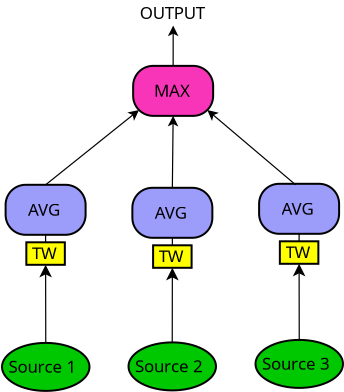 <?xml version="1.0" encoding="UTF-8"?>
<dia:diagram xmlns:dia="http://www.lysator.liu.se/~alla/dia/">
  <dia:layer name="Background" visible="true" active="true">
    <dia:group>
      <dia:object type="Standard - Box" version="0" id="O0">
        <dia:attribute name="obj_pos">
          <dia:point val="6.955,8.795"/>
        </dia:attribute>
        <dia:attribute name="obj_bb">
          <dia:rectangle val="6.905,8.745;11.005,11.345"/>
        </dia:attribute>
        <dia:attribute name="elem_corner">
          <dia:point val="6.955,8.795"/>
        </dia:attribute>
        <dia:attribute name="elem_width">
          <dia:real val="4.0"/>
        </dia:attribute>
        <dia:attribute name="elem_height">
          <dia:real val="2.5"/>
        </dia:attribute>
        <dia:attribute name="border_width">
          <dia:real val="0.1"/>
        </dia:attribute>
        <dia:attribute name="inner_color">
          <dia:color val="#9c9cfb"/>
        </dia:attribute>
        <dia:attribute name="show_background">
          <dia:boolean val="true"/>
        </dia:attribute>
        <dia:attribute name="corner_radius">
          <dia:real val="1"/>
        </dia:attribute>
      </dia:object>
      <dia:object type="Standard - Text" version="1" id="O1">
        <dia:attribute name="obj_pos">
          <dia:point val="8.075,10.339"/>
        </dia:attribute>
        <dia:attribute name="obj_bb">
          <dia:rectangle val="8.075,9.551;9.835,10.539"/>
        </dia:attribute>
        <dia:attribute name="text">
          <dia:composite type="text">
            <dia:attribute name="string">
              <dia:string>#AVG#</dia:string>
            </dia:attribute>
            <dia:attribute name="font">
              <dia:font family="sans" style="0" name="Helvetica"/>
            </dia:attribute>
            <dia:attribute name="height">
              <dia:real val="1.058"/>
            </dia:attribute>
            <dia:attribute name="pos">
              <dia:point val="8.075,10.339"/>
            </dia:attribute>
            <dia:attribute name="color">
              <dia:color val="#000000"/>
            </dia:attribute>
            <dia:attribute name="alignment">
              <dia:enum val="0"/>
            </dia:attribute>
          </dia:composite>
        </dia:attribute>
        <dia:attribute name="valign">
          <dia:enum val="3"/>
        </dia:attribute>
      </dia:object>
    </dia:group>
    <dia:group>
      <dia:object type="Standard - Box" version="0" id="O2">
        <dia:attribute name="obj_pos">
          <dia:point val="7.992,11.67"/>
        </dia:attribute>
        <dia:attribute name="obj_bb">
          <dia:rectangle val="7.942,11.62;9.967,12.845"/>
        </dia:attribute>
        <dia:attribute name="elem_corner">
          <dia:point val="7.992,11.67"/>
        </dia:attribute>
        <dia:attribute name="elem_width">
          <dia:real val="1.925"/>
        </dia:attribute>
        <dia:attribute name="elem_height">
          <dia:real val="1.125"/>
        </dia:attribute>
        <dia:attribute name="border_width">
          <dia:real val="0.1"/>
        </dia:attribute>
        <dia:attribute name="inner_color">
          <dia:color val="#ffff00"/>
        </dia:attribute>
        <dia:attribute name="show_background">
          <dia:boolean val="true"/>
        </dia:attribute>
      </dia:object>
      <dia:object type="Standard - Text" version="1" id="O3">
        <dia:attribute name="obj_pos">
          <dia:point val="8.955,12.232"/>
        </dia:attribute>
        <dia:attribute name="obj_bb">
          <dia:rectangle val="8.955,11.637;8.955,12.385"/>
        </dia:attribute>
        <dia:attribute name="text">
          <dia:composite type="text">
            <dia:attribute name="string">
              <dia:string>##</dia:string>
            </dia:attribute>
            <dia:attribute name="font">
              <dia:font family="sans" style="0" name="Helvetica"/>
            </dia:attribute>
            <dia:attribute name="height">
              <dia:real val="0.8"/>
            </dia:attribute>
            <dia:attribute name="pos">
              <dia:point val="8.955,12.232"/>
            </dia:attribute>
            <dia:attribute name="color">
              <dia:color val="#000000"/>
            </dia:attribute>
            <dia:attribute name="alignment">
              <dia:enum val="0"/>
            </dia:attribute>
          </dia:composite>
        </dia:attribute>
        <dia:attribute name="valign">
          <dia:enum val="3"/>
        </dia:attribute>
        <dia:connections>
          <dia:connection handle="0" to="O2" connection="8"/>
        </dia:connections>
      </dia:object>
      <dia:object type="Standard - Text" version="1" id="O4">
        <dia:attribute name="obj_pos">
          <dia:point val="8.955,12.454"/>
        </dia:attribute>
        <dia:attribute name="obj_bb">
          <dia:rectangle val="8.955,11.859;8.955,12.606"/>
        </dia:attribute>
        <dia:attribute name="text">
          <dia:composite type="text">
            <dia:attribute name="string">
              <dia:string>##</dia:string>
            </dia:attribute>
            <dia:attribute name="font">
              <dia:font family="sans" style="0" name="Helvetica"/>
            </dia:attribute>
            <dia:attribute name="height">
              <dia:real val="0.8"/>
            </dia:attribute>
            <dia:attribute name="pos">
              <dia:point val="8.955,12.454"/>
            </dia:attribute>
            <dia:attribute name="color">
              <dia:color val="#000000"/>
            </dia:attribute>
            <dia:attribute name="alignment">
              <dia:enum val="0"/>
            </dia:attribute>
          </dia:composite>
        </dia:attribute>
        <dia:attribute name="valign">
          <dia:enum val="3"/>
        </dia:attribute>
      </dia:object>
      <dia:object type="Standard - Text" version="1" id="O5">
        <dia:attribute name="obj_pos">
          <dia:point val="8.955,12.232"/>
        </dia:attribute>
        <dia:attribute name="obj_bb">
          <dia:rectangle val="8.955,11.637;8.955,12.385"/>
        </dia:attribute>
        <dia:attribute name="text">
          <dia:composite type="text">
            <dia:attribute name="string">
              <dia:string>##</dia:string>
            </dia:attribute>
            <dia:attribute name="font">
              <dia:font family="sans" style="0" name="Helvetica"/>
            </dia:attribute>
            <dia:attribute name="height">
              <dia:real val="0.8"/>
            </dia:attribute>
            <dia:attribute name="pos">
              <dia:point val="8.955,12.232"/>
            </dia:attribute>
            <dia:attribute name="color">
              <dia:color val="#000000"/>
            </dia:attribute>
            <dia:attribute name="alignment">
              <dia:enum val="0"/>
            </dia:attribute>
          </dia:composite>
        </dia:attribute>
        <dia:attribute name="valign">
          <dia:enum val="3"/>
        </dia:attribute>
        <dia:connections>
          <dia:connection handle="0" to="O2" connection="8"/>
        </dia:connections>
      </dia:object>
      <dia:object type="Standard - Text" version="1" id="O6">
        <dia:attribute name="obj_pos">
          <dia:point val="8.277,12.526"/>
        </dia:attribute>
        <dia:attribute name="obj_bb">
          <dia:rectangle val="8.277,11.739;9.633,12.726"/>
        </dia:attribute>
        <dia:attribute name="text">
          <dia:composite type="text">
            <dia:attribute name="string">
              <dia:string>#TW#</dia:string>
            </dia:attribute>
            <dia:attribute name="font">
              <dia:font family="sans" style="0" name="Helvetica"/>
            </dia:attribute>
            <dia:attribute name="height">
              <dia:real val="1.058"/>
            </dia:attribute>
            <dia:attribute name="pos">
              <dia:point val="8.277,12.526"/>
            </dia:attribute>
            <dia:attribute name="color">
              <dia:color val="#000000"/>
            </dia:attribute>
            <dia:attribute name="alignment">
              <dia:enum val="0"/>
            </dia:attribute>
          </dia:composite>
        </dia:attribute>
        <dia:attribute name="valign">
          <dia:enum val="3"/>
        </dia:attribute>
      </dia:object>
    </dia:group>
    <dia:object type="Standard - Line" version="0" id="O7">
      <dia:attribute name="obj_pos">
        <dia:point val="8.955,11.67"/>
      </dia:attribute>
      <dia:attribute name="obj_bb">
        <dia:rectangle val="8.925,11.265;8.985,11.7"/>
      </dia:attribute>
      <dia:attribute name="conn_endpoints">
        <dia:point val="8.955,11.67"/>
        <dia:point val="8.955,11.295"/>
      </dia:attribute>
      <dia:attribute name="numcp">
        <dia:int val="1"/>
      </dia:attribute>
      <dia:attribute name="line_width">
        <dia:real val="0.06"/>
      </dia:attribute>
    </dia:object>
    <dia:object type="Standard - Line" version="0" id="O8">
      <dia:attribute name="obj_pos">
        <dia:point val="8.963,16.7"/>
      </dia:attribute>
      <dia:attribute name="obj_bb">
        <dia:rectangle val="8.639,12.728;9.273,16.73"/>
      </dia:attribute>
      <dia:attribute name="conn_endpoints">
        <dia:point val="8.963,16.7"/>
        <dia:point val="8.955,12.795"/>
      </dia:attribute>
      <dia:attribute name="numcp">
        <dia:int val="1"/>
      </dia:attribute>
      <dia:attribute name="line_width">
        <dia:real val="0.06"/>
      </dia:attribute>
      <dia:attribute name="end_arrow">
        <dia:enum val="22"/>
      </dia:attribute>
      <dia:attribute name="end_arrow_length">
        <dia:real val="0.5"/>
      </dia:attribute>
      <dia:attribute name="end_arrow_width">
        <dia:real val="0.5"/>
      </dia:attribute>
      <dia:connections>
        <dia:connection handle="0" to="O38" connection="1"/>
        <dia:connection handle="1" to="O2" connection="6"/>
      </dia:connections>
    </dia:object>
    <dia:group>
      <dia:object type="Standard - Box" version="0" id="O9">
        <dia:attribute name="obj_pos">
          <dia:point val="13.293,8.945"/>
        </dia:attribute>
        <dia:attribute name="obj_bb">
          <dia:rectangle val="13.242,8.895;17.343,11.495"/>
        </dia:attribute>
        <dia:attribute name="elem_corner">
          <dia:point val="13.293,8.945"/>
        </dia:attribute>
        <dia:attribute name="elem_width">
          <dia:real val="4.0"/>
        </dia:attribute>
        <dia:attribute name="elem_height">
          <dia:real val="2.5"/>
        </dia:attribute>
        <dia:attribute name="border_width">
          <dia:real val="0.1"/>
        </dia:attribute>
        <dia:attribute name="inner_color">
          <dia:color val="#9c9cfb"/>
        </dia:attribute>
        <dia:attribute name="show_background">
          <dia:boolean val="true"/>
        </dia:attribute>
        <dia:attribute name="corner_radius">
          <dia:real val="1"/>
        </dia:attribute>
      </dia:object>
      <dia:object type="Standard - Text" version="1" id="O10">
        <dia:attribute name="obj_pos">
          <dia:point val="14.412,10.489"/>
        </dia:attribute>
        <dia:attribute name="obj_bb">
          <dia:rectangle val="14.412,9.701;16.172,10.689"/>
        </dia:attribute>
        <dia:attribute name="text">
          <dia:composite type="text">
            <dia:attribute name="string">
              <dia:string>#AVG#</dia:string>
            </dia:attribute>
            <dia:attribute name="font">
              <dia:font family="sans" style="0" name="Helvetica"/>
            </dia:attribute>
            <dia:attribute name="height">
              <dia:real val="1.058"/>
            </dia:attribute>
            <dia:attribute name="pos">
              <dia:point val="14.412,10.489"/>
            </dia:attribute>
            <dia:attribute name="color">
              <dia:color val="#000000"/>
            </dia:attribute>
            <dia:attribute name="alignment">
              <dia:enum val="0"/>
            </dia:attribute>
          </dia:composite>
        </dia:attribute>
        <dia:attribute name="valign">
          <dia:enum val="3"/>
        </dia:attribute>
      </dia:object>
    </dia:group>
    <dia:group>
      <dia:object type="Standard - Box" version="0" id="O11">
        <dia:attribute name="obj_pos">
          <dia:point val="14.33,11.82"/>
        </dia:attribute>
        <dia:attribute name="obj_bb">
          <dia:rectangle val="14.28,11.77;16.305,12.995"/>
        </dia:attribute>
        <dia:attribute name="elem_corner">
          <dia:point val="14.33,11.82"/>
        </dia:attribute>
        <dia:attribute name="elem_width">
          <dia:real val="1.925"/>
        </dia:attribute>
        <dia:attribute name="elem_height">
          <dia:real val="1.125"/>
        </dia:attribute>
        <dia:attribute name="border_width">
          <dia:real val="0.1"/>
        </dia:attribute>
        <dia:attribute name="inner_color">
          <dia:color val="#ffff00"/>
        </dia:attribute>
        <dia:attribute name="show_background">
          <dia:boolean val="true"/>
        </dia:attribute>
      </dia:object>
      <dia:object type="Standard - Text" version="1" id="O12">
        <dia:attribute name="obj_pos">
          <dia:point val="15.293,12.383"/>
        </dia:attribute>
        <dia:attribute name="obj_bb">
          <dia:rectangle val="15.293,11.787;15.293,12.535"/>
        </dia:attribute>
        <dia:attribute name="text">
          <dia:composite type="text">
            <dia:attribute name="string">
              <dia:string>##</dia:string>
            </dia:attribute>
            <dia:attribute name="font">
              <dia:font family="sans" style="0" name="Helvetica"/>
            </dia:attribute>
            <dia:attribute name="height">
              <dia:real val="0.8"/>
            </dia:attribute>
            <dia:attribute name="pos">
              <dia:point val="15.293,12.383"/>
            </dia:attribute>
            <dia:attribute name="color">
              <dia:color val="#000000"/>
            </dia:attribute>
            <dia:attribute name="alignment">
              <dia:enum val="0"/>
            </dia:attribute>
          </dia:composite>
        </dia:attribute>
        <dia:attribute name="valign">
          <dia:enum val="3"/>
        </dia:attribute>
        <dia:connections>
          <dia:connection handle="0" to="O11" connection="8"/>
        </dia:connections>
      </dia:object>
      <dia:object type="Standard - Text" version="1" id="O13">
        <dia:attribute name="obj_pos">
          <dia:point val="15.293,12.604"/>
        </dia:attribute>
        <dia:attribute name="obj_bb">
          <dia:rectangle val="15.293,12.009;15.293,12.756"/>
        </dia:attribute>
        <dia:attribute name="text">
          <dia:composite type="text">
            <dia:attribute name="string">
              <dia:string>##</dia:string>
            </dia:attribute>
            <dia:attribute name="font">
              <dia:font family="sans" style="0" name="Helvetica"/>
            </dia:attribute>
            <dia:attribute name="height">
              <dia:real val="0.8"/>
            </dia:attribute>
            <dia:attribute name="pos">
              <dia:point val="15.293,12.604"/>
            </dia:attribute>
            <dia:attribute name="color">
              <dia:color val="#000000"/>
            </dia:attribute>
            <dia:attribute name="alignment">
              <dia:enum val="0"/>
            </dia:attribute>
          </dia:composite>
        </dia:attribute>
        <dia:attribute name="valign">
          <dia:enum val="3"/>
        </dia:attribute>
      </dia:object>
      <dia:object type="Standard - Text" version="1" id="O14">
        <dia:attribute name="obj_pos">
          <dia:point val="15.293,12.383"/>
        </dia:attribute>
        <dia:attribute name="obj_bb">
          <dia:rectangle val="15.293,11.787;15.293,12.535"/>
        </dia:attribute>
        <dia:attribute name="text">
          <dia:composite type="text">
            <dia:attribute name="string">
              <dia:string>##</dia:string>
            </dia:attribute>
            <dia:attribute name="font">
              <dia:font family="sans" style="0" name="Helvetica"/>
            </dia:attribute>
            <dia:attribute name="height">
              <dia:real val="0.8"/>
            </dia:attribute>
            <dia:attribute name="pos">
              <dia:point val="15.293,12.383"/>
            </dia:attribute>
            <dia:attribute name="color">
              <dia:color val="#000000"/>
            </dia:attribute>
            <dia:attribute name="alignment">
              <dia:enum val="0"/>
            </dia:attribute>
          </dia:composite>
        </dia:attribute>
        <dia:attribute name="valign">
          <dia:enum val="3"/>
        </dia:attribute>
        <dia:connections>
          <dia:connection handle="0" to="O11" connection="8"/>
        </dia:connections>
      </dia:object>
      <dia:object type="Standard - Text" version="1" id="O15">
        <dia:attribute name="obj_pos">
          <dia:point val="14.615,12.676"/>
        </dia:attribute>
        <dia:attribute name="obj_bb">
          <dia:rectangle val="14.615,11.889;15.97,12.876"/>
        </dia:attribute>
        <dia:attribute name="text">
          <dia:composite type="text">
            <dia:attribute name="string">
              <dia:string>#TW#</dia:string>
            </dia:attribute>
            <dia:attribute name="font">
              <dia:font family="sans" style="0" name="Helvetica"/>
            </dia:attribute>
            <dia:attribute name="height">
              <dia:real val="1.058"/>
            </dia:attribute>
            <dia:attribute name="pos">
              <dia:point val="14.615,12.676"/>
            </dia:attribute>
            <dia:attribute name="color">
              <dia:color val="#000000"/>
            </dia:attribute>
            <dia:attribute name="alignment">
              <dia:enum val="0"/>
            </dia:attribute>
          </dia:composite>
        </dia:attribute>
        <dia:attribute name="valign">
          <dia:enum val="3"/>
        </dia:attribute>
      </dia:object>
    </dia:group>
    <dia:object type="Standard - Line" version="0" id="O16">
      <dia:attribute name="obj_pos">
        <dia:point val="15.293,11.82"/>
      </dia:attribute>
      <dia:attribute name="obj_bb">
        <dia:rectangle val="15.262,11.415;15.322,11.85"/>
      </dia:attribute>
      <dia:attribute name="conn_endpoints">
        <dia:point val="15.293,11.82"/>
        <dia:point val="15.293,11.445"/>
      </dia:attribute>
      <dia:attribute name="numcp">
        <dia:int val="1"/>
      </dia:attribute>
      <dia:attribute name="line_width">
        <dia:real val="0.06"/>
      </dia:attribute>
    </dia:object>
    <dia:object type="Standard - Line" version="0" id="O17">
      <dia:attribute name="obj_pos">
        <dia:point val="15.287,16.675"/>
      </dia:attribute>
      <dia:attribute name="obj_bb">
        <dia:rectangle val="14.975,12.878;15.609,16.705"/>
      </dia:attribute>
      <dia:attribute name="conn_endpoints">
        <dia:point val="15.287,16.675"/>
        <dia:point val="15.293,12.945"/>
      </dia:attribute>
      <dia:attribute name="numcp">
        <dia:int val="1"/>
      </dia:attribute>
      <dia:attribute name="line_width">
        <dia:real val="0.06"/>
      </dia:attribute>
      <dia:attribute name="end_arrow">
        <dia:enum val="22"/>
      </dia:attribute>
      <dia:attribute name="end_arrow_length">
        <dia:real val="0.5"/>
      </dia:attribute>
      <dia:attribute name="end_arrow_width">
        <dia:real val="0.5"/>
      </dia:attribute>
      <dia:connections>
        <dia:connection handle="0" to="O34" connection="1"/>
        <dia:connection handle="1" to="O11" connection="6"/>
      </dia:connections>
    </dia:object>
    <dia:group>
      <dia:object type="Standard - Box" version="0" id="O18">
        <dia:attribute name="obj_pos">
          <dia:point val="19.63,8.745"/>
        </dia:attribute>
        <dia:attribute name="obj_bb">
          <dia:rectangle val="19.58,8.695;23.68,11.295"/>
        </dia:attribute>
        <dia:attribute name="elem_corner">
          <dia:point val="19.63,8.745"/>
        </dia:attribute>
        <dia:attribute name="elem_width">
          <dia:real val="4.0"/>
        </dia:attribute>
        <dia:attribute name="elem_height">
          <dia:real val="2.5"/>
        </dia:attribute>
        <dia:attribute name="border_width">
          <dia:real val="0.1"/>
        </dia:attribute>
        <dia:attribute name="inner_color">
          <dia:color val="#9c9cfb"/>
        </dia:attribute>
        <dia:attribute name="show_background">
          <dia:boolean val="true"/>
        </dia:attribute>
        <dia:attribute name="corner_radius">
          <dia:real val="1"/>
        </dia:attribute>
      </dia:object>
      <dia:object type="Standard - Text" version="1" id="O19">
        <dia:attribute name="obj_pos">
          <dia:point val="20.75,10.289"/>
        </dia:attribute>
        <dia:attribute name="obj_bb">
          <dia:rectangle val="20.75,9.501;22.51,10.489"/>
        </dia:attribute>
        <dia:attribute name="text">
          <dia:composite type="text">
            <dia:attribute name="string">
              <dia:string>#AVG#</dia:string>
            </dia:attribute>
            <dia:attribute name="font">
              <dia:font family="sans" style="0" name="Helvetica"/>
            </dia:attribute>
            <dia:attribute name="height">
              <dia:real val="1.058"/>
            </dia:attribute>
            <dia:attribute name="pos">
              <dia:point val="20.75,10.289"/>
            </dia:attribute>
            <dia:attribute name="color">
              <dia:color val="#000000"/>
            </dia:attribute>
            <dia:attribute name="alignment">
              <dia:enum val="0"/>
            </dia:attribute>
          </dia:composite>
        </dia:attribute>
        <dia:attribute name="valign">
          <dia:enum val="3"/>
        </dia:attribute>
      </dia:object>
    </dia:group>
    <dia:group>
      <dia:object type="Standard - Box" version="0" id="O20">
        <dia:attribute name="obj_pos">
          <dia:point val="20.668,11.62"/>
        </dia:attribute>
        <dia:attribute name="obj_bb">
          <dia:rectangle val="20.617,11.57;22.642,12.795"/>
        </dia:attribute>
        <dia:attribute name="elem_corner">
          <dia:point val="20.668,11.62"/>
        </dia:attribute>
        <dia:attribute name="elem_width">
          <dia:real val="1.925"/>
        </dia:attribute>
        <dia:attribute name="elem_height">
          <dia:real val="1.125"/>
        </dia:attribute>
        <dia:attribute name="border_width">
          <dia:real val="0.1"/>
        </dia:attribute>
        <dia:attribute name="inner_color">
          <dia:color val="#ffff00"/>
        </dia:attribute>
        <dia:attribute name="show_background">
          <dia:boolean val="true"/>
        </dia:attribute>
      </dia:object>
      <dia:object type="Standard - Text" version="1" id="O21">
        <dia:attribute name="obj_pos">
          <dia:point val="21.63,12.182"/>
        </dia:attribute>
        <dia:attribute name="obj_bb">
          <dia:rectangle val="21.63,11.588;21.63,12.335"/>
        </dia:attribute>
        <dia:attribute name="text">
          <dia:composite type="text">
            <dia:attribute name="string">
              <dia:string>##</dia:string>
            </dia:attribute>
            <dia:attribute name="font">
              <dia:font family="sans" style="0" name="Helvetica"/>
            </dia:attribute>
            <dia:attribute name="height">
              <dia:real val="0.8"/>
            </dia:attribute>
            <dia:attribute name="pos">
              <dia:point val="21.63,12.182"/>
            </dia:attribute>
            <dia:attribute name="color">
              <dia:color val="#000000"/>
            </dia:attribute>
            <dia:attribute name="alignment">
              <dia:enum val="0"/>
            </dia:attribute>
          </dia:composite>
        </dia:attribute>
        <dia:attribute name="valign">
          <dia:enum val="3"/>
        </dia:attribute>
        <dia:connections>
          <dia:connection handle="0" to="O20" connection="8"/>
        </dia:connections>
      </dia:object>
      <dia:object type="Standard - Text" version="1" id="O22">
        <dia:attribute name="obj_pos">
          <dia:point val="21.63,12.404"/>
        </dia:attribute>
        <dia:attribute name="obj_bb">
          <dia:rectangle val="21.63,11.809;21.63,12.556"/>
        </dia:attribute>
        <dia:attribute name="text">
          <dia:composite type="text">
            <dia:attribute name="string">
              <dia:string>##</dia:string>
            </dia:attribute>
            <dia:attribute name="font">
              <dia:font family="sans" style="0" name="Helvetica"/>
            </dia:attribute>
            <dia:attribute name="height">
              <dia:real val="0.8"/>
            </dia:attribute>
            <dia:attribute name="pos">
              <dia:point val="21.63,12.404"/>
            </dia:attribute>
            <dia:attribute name="color">
              <dia:color val="#000000"/>
            </dia:attribute>
            <dia:attribute name="alignment">
              <dia:enum val="0"/>
            </dia:attribute>
          </dia:composite>
        </dia:attribute>
        <dia:attribute name="valign">
          <dia:enum val="3"/>
        </dia:attribute>
      </dia:object>
      <dia:object type="Standard - Text" version="1" id="O23">
        <dia:attribute name="obj_pos">
          <dia:point val="21.63,12.182"/>
        </dia:attribute>
        <dia:attribute name="obj_bb">
          <dia:rectangle val="21.63,11.588;21.63,12.335"/>
        </dia:attribute>
        <dia:attribute name="text">
          <dia:composite type="text">
            <dia:attribute name="string">
              <dia:string>##</dia:string>
            </dia:attribute>
            <dia:attribute name="font">
              <dia:font family="sans" style="0" name="Helvetica"/>
            </dia:attribute>
            <dia:attribute name="height">
              <dia:real val="0.8"/>
            </dia:attribute>
            <dia:attribute name="pos">
              <dia:point val="21.63,12.182"/>
            </dia:attribute>
            <dia:attribute name="color">
              <dia:color val="#000000"/>
            </dia:attribute>
            <dia:attribute name="alignment">
              <dia:enum val="0"/>
            </dia:attribute>
          </dia:composite>
        </dia:attribute>
        <dia:attribute name="valign">
          <dia:enum val="3"/>
        </dia:attribute>
        <dia:connections>
          <dia:connection handle="0" to="O20" connection="8"/>
        </dia:connections>
      </dia:object>
      <dia:object type="Standard - Text" version="1" id="O24">
        <dia:attribute name="obj_pos">
          <dia:point val="20.953,12.476"/>
        </dia:attribute>
        <dia:attribute name="obj_bb">
          <dia:rectangle val="20.953,11.689;22.308,12.676"/>
        </dia:attribute>
        <dia:attribute name="text">
          <dia:composite type="text">
            <dia:attribute name="string">
              <dia:string>#TW#</dia:string>
            </dia:attribute>
            <dia:attribute name="font">
              <dia:font family="sans" style="0" name="Helvetica"/>
            </dia:attribute>
            <dia:attribute name="height">
              <dia:real val="1.058"/>
            </dia:attribute>
            <dia:attribute name="pos">
              <dia:point val="20.953,12.476"/>
            </dia:attribute>
            <dia:attribute name="color">
              <dia:color val="#000000"/>
            </dia:attribute>
            <dia:attribute name="alignment">
              <dia:enum val="0"/>
            </dia:attribute>
          </dia:composite>
        </dia:attribute>
        <dia:attribute name="valign">
          <dia:enum val="3"/>
        </dia:attribute>
      </dia:object>
    </dia:group>
    <dia:object type="Standard - Line" version="0" id="O25">
      <dia:attribute name="obj_pos">
        <dia:point val="21.63,11.62"/>
      </dia:attribute>
      <dia:attribute name="obj_bb">
        <dia:rectangle val="21.6,11.215;21.66,11.65"/>
      </dia:attribute>
      <dia:attribute name="conn_endpoints">
        <dia:point val="21.63,11.62"/>
        <dia:point val="21.63,11.245"/>
      </dia:attribute>
      <dia:attribute name="numcp">
        <dia:int val="1"/>
      </dia:attribute>
      <dia:attribute name="line_width">
        <dia:real val="0.06"/>
      </dia:attribute>
    </dia:object>
    <dia:object type="Standard - Line" version="0" id="O26">
      <dia:attribute name="obj_pos">
        <dia:point val="21.637,16.55"/>
      </dia:attribute>
      <dia:attribute name="obj_bb">
        <dia:rectangle val="21.314,12.678;21.948,16.58"/>
      </dia:attribute>
      <dia:attribute name="conn_endpoints">
        <dia:point val="21.637,16.55"/>
        <dia:point val="21.63,12.745"/>
      </dia:attribute>
      <dia:attribute name="numcp">
        <dia:int val="1"/>
      </dia:attribute>
      <dia:attribute name="line_width">
        <dia:real val="0.06"/>
      </dia:attribute>
      <dia:attribute name="end_arrow">
        <dia:enum val="22"/>
      </dia:attribute>
      <dia:attribute name="end_arrow_length">
        <dia:real val="0.5"/>
      </dia:attribute>
      <dia:attribute name="end_arrow_width">
        <dia:real val="0.5"/>
      </dia:attribute>
      <dia:connections>
        <dia:connection handle="0" to="O36" connection="1"/>
        <dia:connection handle="1" to="O20" connection="6"/>
      </dia:connections>
    </dia:object>
    <dia:object type="Standard - Line" version="0" id="O27">
      <dia:attribute name="obj_pos">
        <dia:point val="21.455,8.795"/>
      </dia:attribute>
      <dia:attribute name="obj_bb">
        <dia:rectangle val="16.988,5.011;21.497,8.837"/>
      </dia:attribute>
      <dia:attribute name="conn_endpoints">
        <dia:point val="21.455,8.795"/>
        <dia:point val="17.04,5.055"/>
      </dia:attribute>
      <dia:attribute name="numcp">
        <dia:int val="1"/>
      </dia:attribute>
      <dia:attribute name="line_width">
        <dia:real val="0.06"/>
      </dia:attribute>
      <dia:attribute name="end_arrow">
        <dia:enum val="22"/>
      </dia:attribute>
      <dia:attribute name="end_arrow_length">
        <dia:real val="0.4"/>
      </dia:attribute>
      <dia:attribute name="end_arrow_width">
        <dia:real val="0.4"/>
      </dia:attribute>
      <dia:connections>
        <dia:connection handle="1" to="O30" connection="7"/>
      </dia:connections>
    </dia:object>
    <dia:object type="Standard - Line" version="0" id="O28">
      <dia:attribute name="obj_pos">
        <dia:point val="8.955,8.795"/>
      </dia:attribute>
      <dia:attribute name="obj_bb">
        <dia:rectangle val="8.913,5.012;13.678,8.837"/>
      </dia:attribute>
      <dia:attribute name="conn_endpoints">
        <dia:point val="8.955,8.795"/>
        <dia:point val="13.625,5.055"/>
      </dia:attribute>
      <dia:attribute name="numcp">
        <dia:int val="1"/>
      </dia:attribute>
      <dia:attribute name="line_width">
        <dia:real val="0.06"/>
      </dia:attribute>
      <dia:attribute name="end_arrow">
        <dia:enum val="22"/>
      </dia:attribute>
      <dia:attribute name="end_arrow_length">
        <dia:real val="0.4"/>
      </dia:attribute>
      <dia:attribute name="end_arrow_width">
        <dia:real val="0.4"/>
      </dia:attribute>
      <dia:connections>
        <dia:connection handle="1" to="O30" connection="5"/>
      </dia:connections>
    </dia:object>
    <dia:object type="Standard - Line" version="0" id="O29">
      <dia:attribute name="obj_pos">
        <dia:point val="15.293,8.945"/>
      </dia:attribute>
      <dia:attribute name="obj_bb">
        <dia:rectangle val="15.06,5.28;15.594,8.975"/>
      </dia:attribute>
      <dia:attribute name="conn_endpoints">
        <dia:point val="15.293,8.945"/>
        <dia:point val="15.332,5.348"/>
      </dia:attribute>
      <dia:attribute name="numcp">
        <dia:int val="1"/>
      </dia:attribute>
      <dia:attribute name="line_width">
        <dia:real val="0.06"/>
      </dia:attribute>
      <dia:attribute name="end_arrow">
        <dia:enum val="22"/>
      </dia:attribute>
      <dia:attribute name="end_arrow_length">
        <dia:real val="0.4"/>
      </dia:attribute>
      <dia:attribute name="end_arrow_width">
        <dia:real val="0.4"/>
      </dia:attribute>
      <dia:connections>
        <dia:connection handle="0" to="O9" connection="1"/>
        <dia:connection handle="1" to="O30" connection="6"/>
      </dia:connections>
    </dia:object>
    <dia:object type="Standard - Box" version="0" id="O30">
      <dia:attribute name="obj_pos">
        <dia:point val="13.332,2.848"/>
      </dia:attribute>
      <dia:attribute name="obj_bb">
        <dia:rectangle val="13.283,2.797;17.383,5.397"/>
      </dia:attribute>
      <dia:attribute name="elem_corner">
        <dia:point val="13.332,2.848"/>
      </dia:attribute>
      <dia:attribute name="elem_width">
        <dia:real val="4.0"/>
      </dia:attribute>
      <dia:attribute name="elem_height">
        <dia:real val="2.5"/>
      </dia:attribute>
      <dia:attribute name="border_width">
        <dia:real val="0.1"/>
      </dia:attribute>
      <dia:attribute name="inner_color">
        <dia:color val="#f835b8"/>
      </dia:attribute>
      <dia:attribute name="show_background">
        <dia:boolean val="true"/>
      </dia:attribute>
      <dia:attribute name="corner_radius">
        <dia:real val="1"/>
      </dia:attribute>
    </dia:object>
    <dia:object type="Standard - Text" version="1" id="O31">
      <dia:attribute name="obj_pos">
        <dia:point val="14.375,4.391"/>
      </dia:attribute>
      <dia:attribute name="obj_bb">
        <dia:rectangle val="14.375,3.604;16.265,4.591"/>
      </dia:attribute>
      <dia:attribute name="text">
        <dia:composite type="text">
          <dia:attribute name="string">
            <dia:string>#MAX#</dia:string>
          </dia:attribute>
          <dia:attribute name="font">
            <dia:font family="sans" style="0" name="Helvetica"/>
          </dia:attribute>
          <dia:attribute name="height">
            <dia:real val="1.058"/>
          </dia:attribute>
          <dia:attribute name="pos">
            <dia:point val="14.375,4.391"/>
          </dia:attribute>
          <dia:attribute name="color">
            <dia:color val="#000000"/>
          </dia:attribute>
          <dia:attribute name="alignment">
            <dia:enum val="0"/>
          </dia:attribute>
        </dia:composite>
      </dia:attribute>
      <dia:attribute name="valign">
        <dia:enum val="3"/>
      </dia:attribute>
    </dia:object>
    <dia:object type="Standard - Text" version="1" id="O32">
      <dia:attribute name="obj_pos">
        <dia:point val="13.658,0.51"/>
      </dia:attribute>
      <dia:attribute name="obj_bb">
        <dia:rectangle val="13.658,-0.278;17.11,0.71"/>
      </dia:attribute>
      <dia:attribute name="text">
        <dia:composite type="text">
          <dia:attribute name="string">
            <dia:string>#OUTPUT#</dia:string>
          </dia:attribute>
          <dia:attribute name="font">
            <dia:font family="sans" style="0" name="Helvetica"/>
          </dia:attribute>
          <dia:attribute name="height">
            <dia:real val="1.058"/>
          </dia:attribute>
          <dia:attribute name="pos">
            <dia:point val="13.658,0.51"/>
          </dia:attribute>
          <dia:attribute name="color">
            <dia:color val="#000000"/>
          </dia:attribute>
          <dia:attribute name="alignment">
            <dia:enum val="0"/>
          </dia:attribute>
        </dia:composite>
      </dia:attribute>
      <dia:attribute name="valign">
        <dia:enum val="3"/>
      </dia:attribute>
    </dia:object>
    <dia:object type="Standard - Line" version="0" id="O33">
      <dia:attribute name="obj_pos">
        <dia:point val="15.332,2.848"/>
      </dia:attribute>
      <dia:attribute name="obj_bb">
        <dia:rectangle val="15.066,0.768;15.601,2.878"/>
      </dia:attribute>
      <dia:attribute name="conn_endpoints">
        <dia:point val="15.332,2.848"/>
        <dia:point val="15.334,0.835"/>
      </dia:attribute>
      <dia:attribute name="numcp">
        <dia:int val="1"/>
      </dia:attribute>
      <dia:attribute name="line_width">
        <dia:real val="0.06"/>
      </dia:attribute>
      <dia:attribute name="end_arrow">
        <dia:enum val="22"/>
      </dia:attribute>
      <dia:attribute name="end_arrow_length">
        <dia:real val="0.4"/>
      </dia:attribute>
      <dia:attribute name="end_arrow_width">
        <dia:real val="0.4"/>
      </dia:attribute>
      <dia:connections>
        <dia:connection handle="0" to="O30" connection="1"/>
      </dia:connections>
    </dia:object>
    <dia:group>
      <dia:object type="Standard - Ellipse" version="0" id="O34">
        <dia:attribute name="obj_pos">
          <dia:point val="13.1,16.675"/>
        </dia:attribute>
        <dia:attribute name="obj_bb">
          <dia:rectangle val="13.05,16.625;17.525,19.125"/>
        </dia:attribute>
        <dia:attribute name="elem_corner">
          <dia:point val="13.1,16.675"/>
        </dia:attribute>
        <dia:attribute name="elem_width">
          <dia:real val="4.375"/>
        </dia:attribute>
        <dia:attribute name="elem_height">
          <dia:real val="2.4"/>
        </dia:attribute>
        <dia:attribute name="border_width">
          <dia:real val="0.1"/>
        </dia:attribute>
        <dia:attribute name="inner_color">
          <dia:color val="#00c800"/>
        </dia:attribute>
      </dia:object>
      <dia:object type="Standard - Text" version="1" id="O35">
        <dia:attribute name="obj_pos">
          <dia:point val="13.43,18.169"/>
        </dia:attribute>
        <dia:attribute name="obj_bb">
          <dia:rectangle val="13.43,17.381;17.145,18.369"/>
        </dia:attribute>
        <dia:attribute name="text">
          <dia:composite type="text">
            <dia:attribute name="string">
              <dia:string>#Source 2#</dia:string>
            </dia:attribute>
            <dia:attribute name="font">
              <dia:font family="sans" style="0" name="Helvetica"/>
            </dia:attribute>
            <dia:attribute name="height">
              <dia:real val="1.058"/>
            </dia:attribute>
            <dia:attribute name="pos">
              <dia:point val="13.43,18.169"/>
            </dia:attribute>
            <dia:attribute name="color">
              <dia:color val="#000000"/>
            </dia:attribute>
            <dia:attribute name="alignment">
              <dia:enum val="0"/>
            </dia:attribute>
          </dia:composite>
        </dia:attribute>
        <dia:attribute name="valign">
          <dia:enum val="3"/>
        </dia:attribute>
      </dia:object>
    </dia:group>
    <dia:group>
      <dia:object type="Standard - Ellipse" version="0" id="O36">
        <dia:attribute name="obj_pos">
          <dia:point val="19.45,16.55"/>
        </dia:attribute>
        <dia:attribute name="obj_bb">
          <dia:rectangle val="19.4,16.5;23.875,19"/>
        </dia:attribute>
        <dia:attribute name="elem_corner">
          <dia:point val="19.45,16.55"/>
        </dia:attribute>
        <dia:attribute name="elem_width">
          <dia:real val="4.375"/>
        </dia:attribute>
        <dia:attribute name="elem_height">
          <dia:real val="2.4"/>
        </dia:attribute>
        <dia:attribute name="border_width">
          <dia:real val="0.1"/>
        </dia:attribute>
        <dia:attribute name="inner_color">
          <dia:color val="#00c800"/>
        </dia:attribute>
      </dia:object>
      <dia:object type="Standard - Text" version="1" id="O37">
        <dia:attribute name="obj_pos">
          <dia:point val="19.78,18.044"/>
        </dia:attribute>
        <dia:attribute name="obj_bb">
          <dia:rectangle val="19.78,17.256;23.495,18.244"/>
        </dia:attribute>
        <dia:attribute name="text">
          <dia:composite type="text">
            <dia:attribute name="string">
              <dia:string>#Source 3#</dia:string>
            </dia:attribute>
            <dia:attribute name="font">
              <dia:font family="sans" style="0" name="Helvetica"/>
            </dia:attribute>
            <dia:attribute name="height">
              <dia:real val="1.058"/>
            </dia:attribute>
            <dia:attribute name="pos">
              <dia:point val="19.78,18.044"/>
            </dia:attribute>
            <dia:attribute name="color">
              <dia:color val="#000000"/>
            </dia:attribute>
            <dia:attribute name="alignment">
              <dia:enum val="0"/>
            </dia:attribute>
          </dia:composite>
        </dia:attribute>
        <dia:attribute name="valign">
          <dia:enum val="3"/>
        </dia:attribute>
      </dia:object>
    </dia:group>
    <dia:group>
      <dia:object type="Standard - Ellipse" version="0" id="O38">
        <dia:attribute name="obj_pos">
          <dia:point val="6.775,16.7"/>
        </dia:attribute>
        <dia:attribute name="obj_bb">
          <dia:rectangle val="6.725,16.65;11.2,19.15"/>
        </dia:attribute>
        <dia:attribute name="elem_corner">
          <dia:point val="6.775,16.7"/>
        </dia:attribute>
        <dia:attribute name="elem_width">
          <dia:real val="4.375"/>
        </dia:attribute>
        <dia:attribute name="elem_height">
          <dia:real val="2.4"/>
        </dia:attribute>
        <dia:attribute name="border_width">
          <dia:real val="0.1"/>
        </dia:attribute>
        <dia:attribute name="inner_color">
          <dia:color val="#00c800"/>
        </dia:attribute>
      </dia:object>
      <dia:object type="Standard - Text" version="1" id="O39">
        <dia:attribute name="obj_pos">
          <dia:point val="7.105,18.194"/>
        </dia:attribute>
        <dia:attribute name="obj_bb">
          <dia:rectangle val="7.105,17.406;10.82,18.394"/>
        </dia:attribute>
        <dia:attribute name="text">
          <dia:composite type="text">
            <dia:attribute name="string">
              <dia:string>#Source 1#</dia:string>
            </dia:attribute>
            <dia:attribute name="font">
              <dia:font family="sans" style="0" name="Helvetica"/>
            </dia:attribute>
            <dia:attribute name="height">
              <dia:real val="1.058"/>
            </dia:attribute>
            <dia:attribute name="pos">
              <dia:point val="7.105,18.194"/>
            </dia:attribute>
            <dia:attribute name="color">
              <dia:color val="#000000"/>
            </dia:attribute>
            <dia:attribute name="alignment">
              <dia:enum val="0"/>
            </dia:attribute>
          </dia:composite>
        </dia:attribute>
        <dia:attribute name="valign">
          <dia:enum val="3"/>
        </dia:attribute>
      </dia:object>
    </dia:group>
  </dia:layer>
</dia:diagram>
